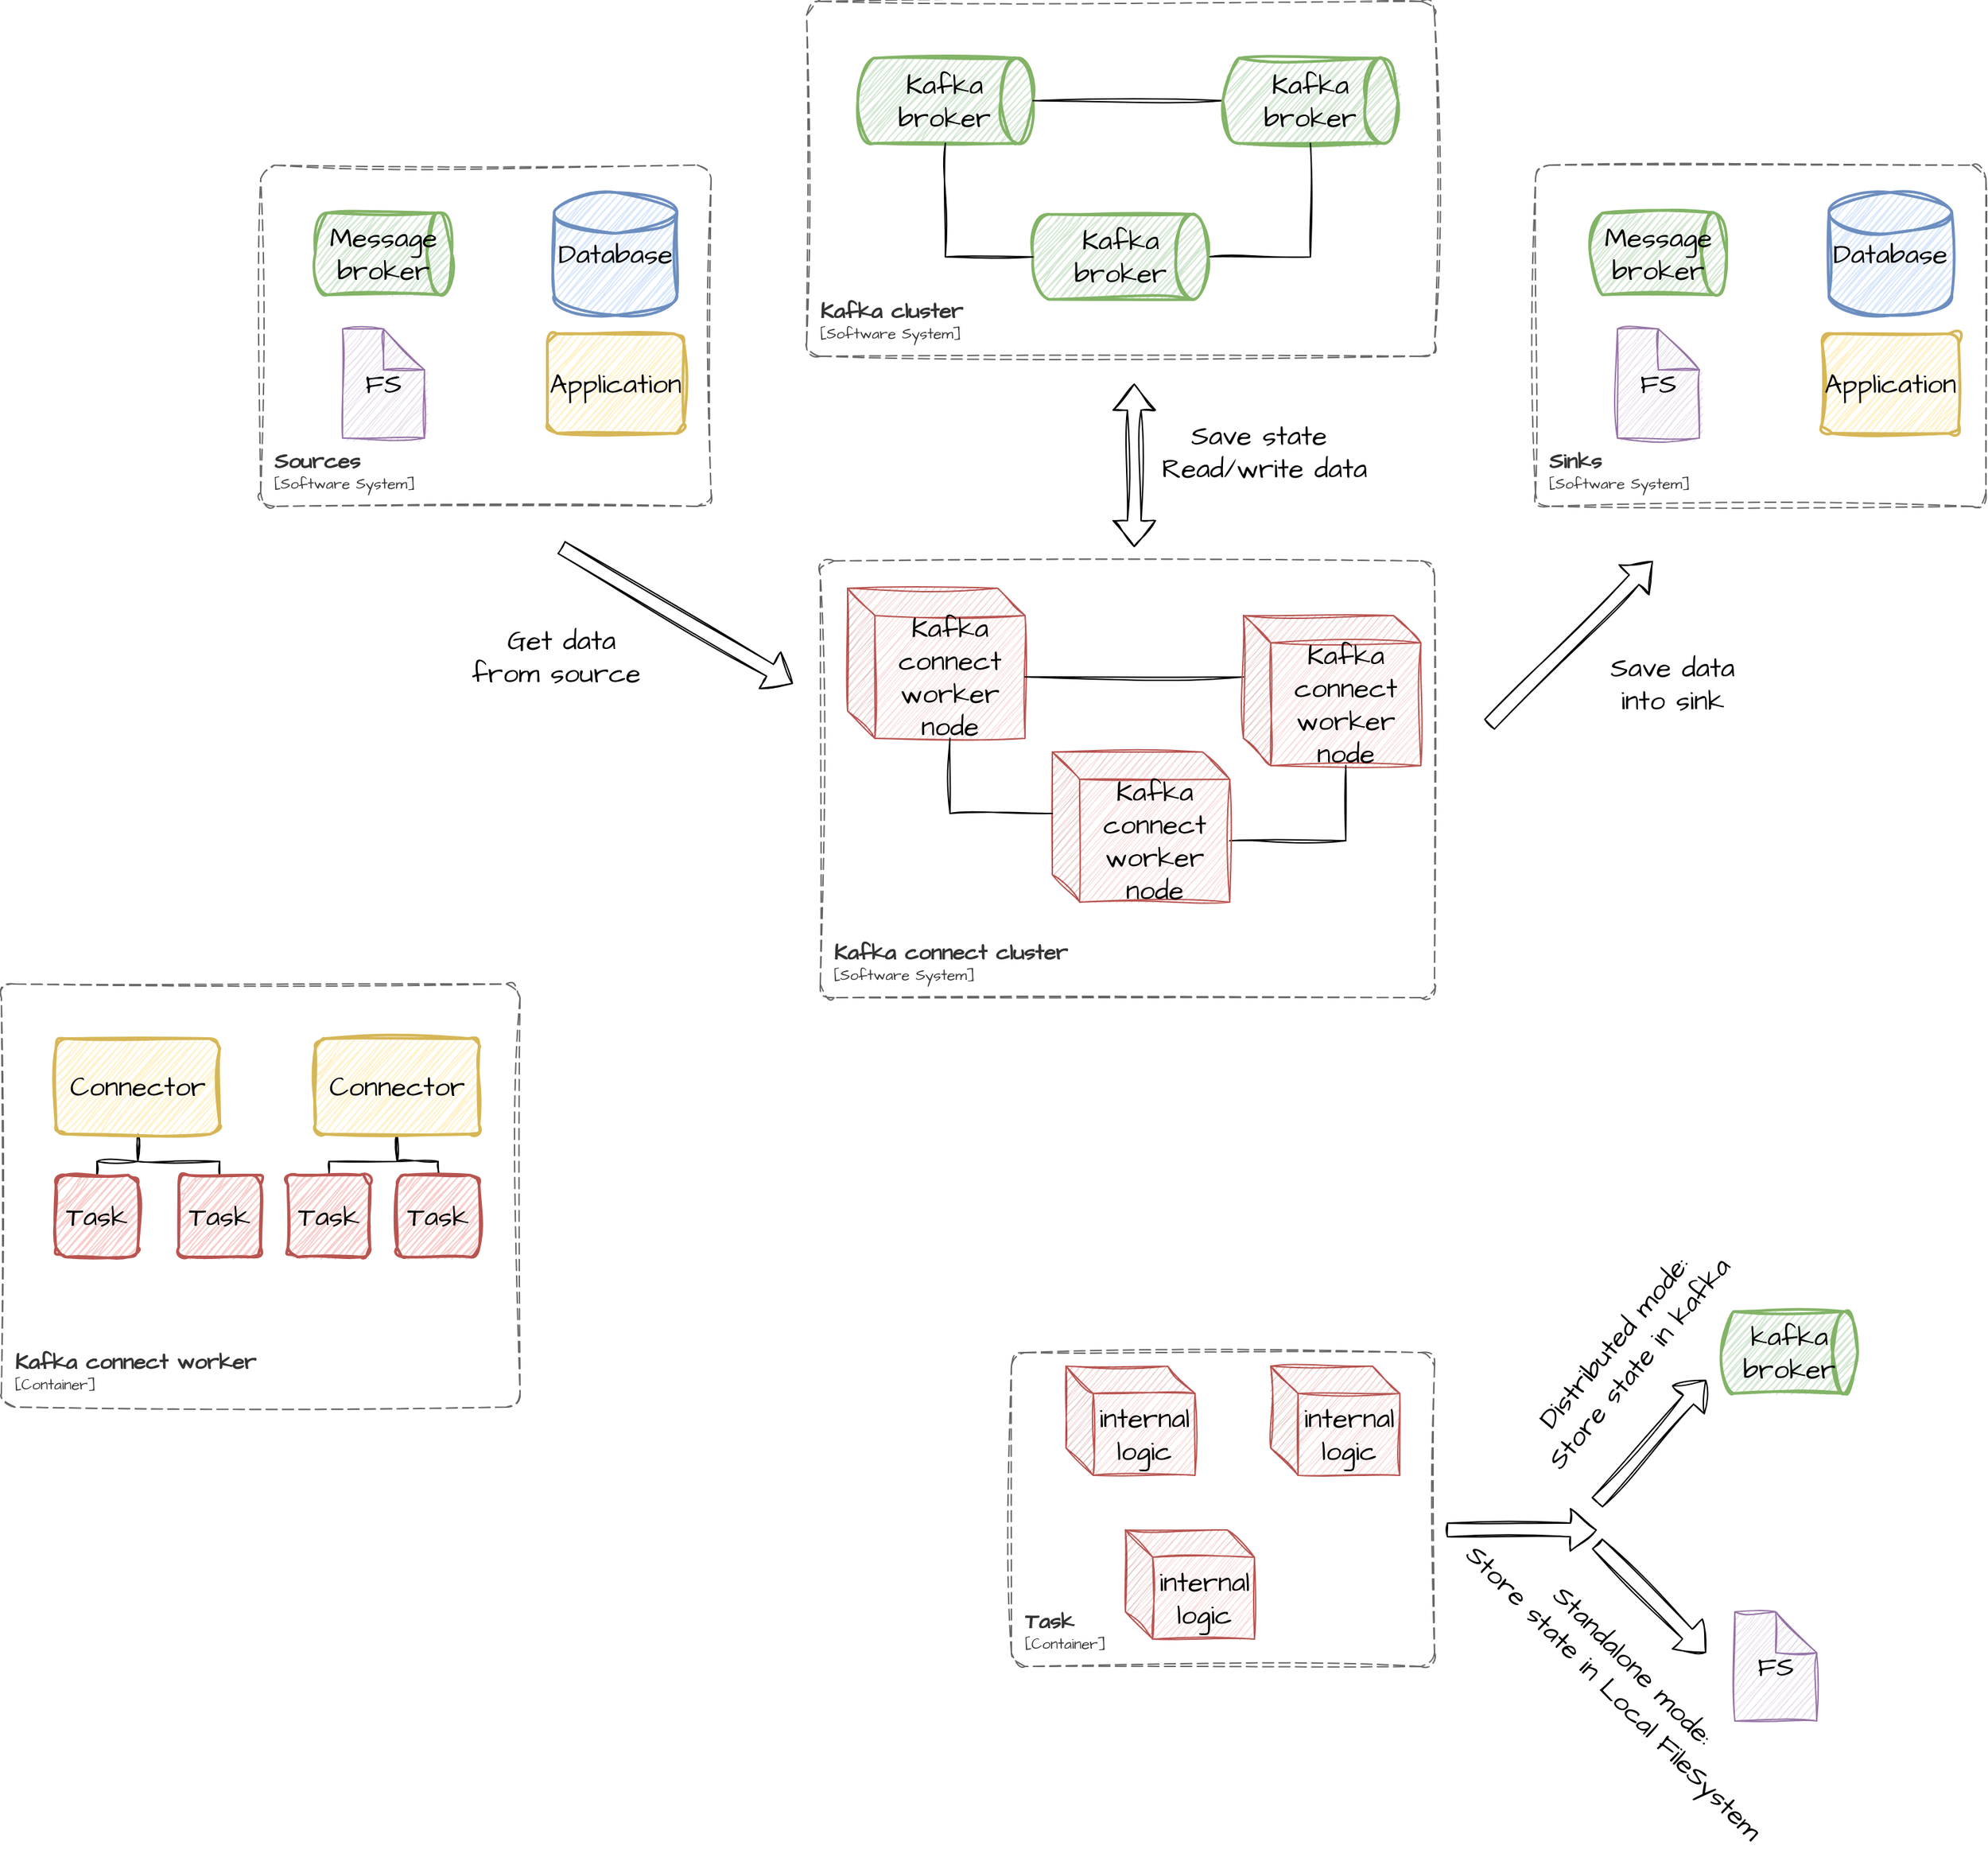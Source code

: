 <mxfile version="21.0.2" type="device"><diagram name="Page-1" id="x5lidyGt2dyA_7EBrP3c"><mxGraphModel dx="1937" dy="657" grid="1" gridSize="10" guides="1" tooltips="1" connect="1" arrows="1" fold="1" page="1" pageScale="1" pageWidth="827" pageHeight="1169" math="0" shadow="0"><root><mxCell id="0"/><mxCell id="1" parent="0"/><mxCell id="piIGE8BUMLIYtCIoh87c-18" value="" style="group" parent="1" vertex="1" connectable="0"><mxGeometry x="-120" y="40" width="460" height="260" as="geometry"/></mxCell><object placeholders="1" c4Name="Kafka cluster" c4Type="SystemScopeBoundary" c4Application="Software System" label="&lt;font style=&quot;font-size: 16px&quot;&gt;&lt;b&gt;&lt;div style=&quot;text-align: left&quot;&gt;%c4Name%&lt;/div&gt;&lt;/b&gt;&lt;/font&gt;&lt;div style=&quot;text-align: left&quot;&gt;[%c4Application%]&lt;/div&gt;" id="piIGE8BUMLIYtCIoh87c-10"><mxCell style="rounded=1;fontSize=11;whiteSpace=wrap;html=1;dashed=1;arcSize=20;fillColor=none;strokeColor=#666666;fontColor=#333333;labelBackgroundColor=none;align=left;verticalAlign=bottom;labelBorderColor=none;spacingTop=0;spacing=10;dashPattern=8 4;metaEdit=1;rotatable=0;perimeter=rectanglePerimeter;noLabel=0;labelPadding=0;allowArrows=0;connectable=0;expand=0;recursiveResize=0;editable=1;pointerEvents=0;absoluteArcSize=1;points=[[0.25,0,0],[0.5,0,0],[0.75,0,0],[1,0.25,0],[1,0.5,0],[1,0.75,0],[0.75,1,0],[0.5,1,0],[0.25,1,0],[0,0.75,0],[0,0.5,0],[0,0.25,0]];sketch=1;hachureGap=4;jiggle=2;curveFitting=1;fontFamily=Architects Daughter;fontSource=https%3A%2F%2Ffonts.googleapis.com%2Fcss%3Ffamily%3DArchitects%2BDaughter;" parent="piIGE8BUMLIYtCIoh87c-18" vertex="1"><mxGeometry width="460.0" height="260" as="geometry"/></mxCell></object><mxCell id="piIGE8BUMLIYtCIoh87c-12" value="Kafka broker" style="strokeWidth=2;html=1;shape=mxgraph.flowchart.direct_data;whiteSpace=wrap;sketch=1;hachureGap=4;jiggle=2;curveFitting=1;fontFamily=Architects Daughter;fontSource=https%3A%2F%2Ffonts.googleapis.com%2Fcss%3Ffamily%3DArchitects%2BDaughter;fontSize=20;fillColor=#d5e8d4;strokeColor=#82b366;" parent="piIGE8BUMLIYtCIoh87c-18" vertex="1"><mxGeometry x="37.442" y="41.6" width="128.372" height="62.4" as="geometry"/></mxCell><mxCell id="piIGE8BUMLIYtCIoh87c-17" style="edgeStyle=orthogonalEdgeStyle;rounded=0;sketch=1;hachureGap=4;jiggle=2;curveFitting=1;orthogonalLoop=1;jettySize=auto;html=1;exitX=0;exitY=0.5;exitDx=0;exitDy=0;exitPerimeter=0;entryX=1;entryY=0.5;entryDx=0;entryDy=0;entryPerimeter=0;fontFamily=Architects Daughter;fontSource=https%3A%2F%2Ffonts.googleapis.com%2Fcss%3Ffamily%3DArchitects%2BDaughter;fontSize=16;endArrow=none;endFill=0;" parent="piIGE8BUMLIYtCIoh87c-18" source="piIGE8BUMLIYtCIoh87c-13" target="piIGE8BUMLIYtCIoh87c-12" edge="1"><mxGeometry relative="1" as="geometry"/></mxCell><mxCell id="piIGE8BUMLIYtCIoh87c-13" value="Kafka broker" style="strokeWidth=2;html=1;shape=mxgraph.flowchart.direct_data;whiteSpace=wrap;sketch=1;hachureGap=4;jiggle=2;curveFitting=1;fontFamily=Architects Daughter;fontSource=https%3A%2F%2Ffonts.googleapis.com%2Fcss%3Ffamily%3DArchitects%2BDaughter;fontSize=20;fillColor=#d5e8d4;strokeColor=#82b366;" parent="piIGE8BUMLIYtCIoh87c-18" vertex="1"><mxGeometry x="304.884" y="41.6" width="128.372" height="62.4" as="geometry"/></mxCell><mxCell id="piIGE8BUMLIYtCIoh87c-16" style="edgeStyle=orthogonalEdgeStyle;rounded=0;sketch=1;hachureGap=4;jiggle=2;curveFitting=1;orthogonalLoop=1;jettySize=auto;html=1;exitX=1;exitY=0.5;exitDx=0;exitDy=0;exitPerimeter=0;entryX=0.5;entryY=1;entryDx=0;entryDy=0;entryPerimeter=0;fontFamily=Architects Daughter;fontSource=https%3A%2F%2Ffonts.googleapis.com%2Fcss%3Ffamily%3DArchitects%2BDaughter;fontSize=16;endArrow=none;endFill=0;" parent="piIGE8BUMLIYtCIoh87c-18" source="piIGE8BUMLIYtCIoh87c-14" target="piIGE8BUMLIYtCIoh87c-13" edge="1"><mxGeometry relative="1" as="geometry"/></mxCell><mxCell id="piIGE8BUMLIYtCIoh87c-14" value="Kafka broker" style="strokeWidth=2;html=1;shape=mxgraph.flowchart.direct_data;whiteSpace=wrap;sketch=1;hachureGap=4;jiggle=2;curveFitting=1;fontFamily=Architects Daughter;fontSource=https%3A%2F%2Ffonts.googleapis.com%2Fcss%3Ffamily%3DArchitects%2BDaughter;fontSize=20;fillColor=#d5e8d4;strokeColor=#82b366;" parent="piIGE8BUMLIYtCIoh87c-18" vertex="1"><mxGeometry x="165.814" y="156" width="128.372" height="62.4" as="geometry"/></mxCell><mxCell id="piIGE8BUMLIYtCIoh87c-15" style="edgeStyle=orthogonalEdgeStyle;rounded=0;sketch=1;hachureGap=4;jiggle=2;curveFitting=1;orthogonalLoop=1;jettySize=auto;html=1;exitX=0.5;exitY=1;exitDx=0;exitDy=0;exitPerimeter=0;entryX=0;entryY=0.5;entryDx=0;entryDy=0;entryPerimeter=0;fontFamily=Architects Daughter;fontSource=https%3A%2F%2Ffonts.googleapis.com%2Fcss%3Ffamily%3DArchitects%2BDaughter;fontSize=16;endArrow=none;endFill=0;" parent="piIGE8BUMLIYtCIoh87c-18" source="piIGE8BUMLIYtCIoh87c-12" target="piIGE8BUMLIYtCIoh87c-14" edge="1"><mxGeometry relative="1" as="geometry"/></mxCell><mxCell id="piIGE8BUMLIYtCIoh87c-38" value="" style="group" parent="1" vertex="1" connectable="0"><mxGeometry x="-110" y="450" width="450" height="320" as="geometry"/></mxCell><mxCell id="piIGE8BUMLIYtCIoh87c-31" value="Kafka connect worker node" style="shape=cube;whiteSpace=wrap;html=1;boundedLbl=1;backgroundOutline=1;darkOpacity=0.05;darkOpacity2=0.1;sketch=1;hachureGap=4;jiggle=2;curveFitting=1;fontFamily=Architects Daughter;fontSource=https%3A%2F%2Ffonts.googleapis.com%2Fcss%3Ffamily%3DArchitects%2BDaughter;fontSize=20;fillColor=#f8cecc;strokeColor=#b85450;" parent="piIGE8BUMLIYtCIoh87c-38" vertex="1"><mxGeometry x="20" y="20" width="130" height="110" as="geometry"/></mxCell><object placeholders="1" c4Name="Kafka connect cluster" c4Type="SystemScopeBoundary" c4Application="Software System" label="&lt;font style=&quot;font-size: 16px&quot;&gt;&lt;b&gt;&lt;div style=&quot;text-align: left&quot;&gt;%c4Name%&lt;/div&gt;&lt;/b&gt;&lt;/font&gt;&lt;div style=&quot;text-align: left&quot;&gt;[%c4Application%]&lt;/div&gt;" id="piIGE8BUMLIYtCIoh87c-19"><mxCell style="rounded=1;fontSize=11;whiteSpace=wrap;html=1;dashed=1;arcSize=20;fillColor=none;strokeColor=#666666;fontColor=#333333;labelBackgroundColor=none;align=left;verticalAlign=bottom;labelBorderColor=none;spacingTop=0;spacing=10;dashPattern=8 4;metaEdit=1;rotatable=0;perimeter=rectanglePerimeter;noLabel=0;labelPadding=0;allowArrows=0;connectable=0;expand=0;recursiveResize=0;editable=1;pointerEvents=0;absoluteArcSize=1;points=[[0.25,0,0],[0.5,0,0],[0.75,0,0],[1,0.25,0],[1,0.5,0],[1,0.75,0],[0.75,1,0],[0.5,1,0],[0.25,1,0],[0,0.75,0],[0,0.5,0],[0,0.25,0]];sketch=1;hachureGap=4;jiggle=2;curveFitting=1;fontFamily=Architects Daughter;fontSource=https%3A%2F%2Ffonts.googleapis.com%2Fcss%3Ffamily%3DArchitects%2BDaughter;" parent="piIGE8BUMLIYtCIoh87c-38" vertex="1"><mxGeometry width="450" height="320" as="geometry"/></mxCell></object><mxCell id="piIGE8BUMLIYtCIoh87c-37" style="edgeStyle=orthogonalEdgeStyle;rounded=0;sketch=1;hachureGap=4;jiggle=2;curveFitting=1;orthogonalLoop=1;jettySize=auto;html=1;exitX=0;exitY=0;exitDx=0;exitDy=45;exitPerimeter=0;entryX=0;entryY=0;entryDx=130;entryDy=65;entryPerimeter=0;fontFamily=Architects Daughter;fontSource=https%3A%2F%2Ffonts.googleapis.com%2Fcss%3Ffamily%3DArchitects%2BDaughter;fontSize=16;endArrow=none;endFill=0;" parent="piIGE8BUMLIYtCIoh87c-38" source="piIGE8BUMLIYtCIoh87c-33" target="piIGE8BUMLIYtCIoh87c-31" edge="1"><mxGeometry relative="1" as="geometry"/></mxCell><mxCell id="piIGE8BUMLIYtCIoh87c-33" value="Kafka connect worker node" style="shape=cube;whiteSpace=wrap;html=1;boundedLbl=1;backgroundOutline=1;darkOpacity=0.05;darkOpacity2=0.1;sketch=1;hachureGap=4;jiggle=2;curveFitting=1;fontFamily=Architects Daughter;fontSource=https%3A%2F%2Ffonts.googleapis.com%2Fcss%3Ffamily%3DArchitects%2BDaughter;fontSize=20;fillColor=#f8cecc;strokeColor=#b85450;" parent="piIGE8BUMLIYtCIoh87c-38" vertex="1"><mxGeometry x="310" y="40" width="130" height="110" as="geometry"/></mxCell><mxCell id="piIGE8BUMLIYtCIoh87c-36" style="edgeStyle=orthogonalEdgeStyle;rounded=0;sketch=1;hachureGap=4;jiggle=2;curveFitting=1;orthogonalLoop=1;jettySize=auto;html=1;exitX=0;exitY=0;exitDx=130;exitDy=65;exitPerimeter=0;entryX=0;entryY=0;entryDx=75;entryDy=110;entryPerimeter=0;fontFamily=Architects Daughter;fontSource=https%3A%2F%2Ffonts.googleapis.com%2Fcss%3Ffamily%3DArchitects%2BDaughter;fontSize=16;endArrow=none;endFill=0;" parent="piIGE8BUMLIYtCIoh87c-38" source="piIGE8BUMLIYtCIoh87c-34" target="piIGE8BUMLIYtCIoh87c-33" edge="1"><mxGeometry relative="1" as="geometry"/></mxCell><mxCell id="piIGE8BUMLIYtCIoh87c-34" value="Kafka connect worker node" style="shape=cube;whiteSpace=wrap;html=1;boundedLbl=1;backgroundOutline=1;darkOpacity=0.05;darkOpacity2=0.1;sketch=1;hachureGap=4;jiggle=2;curveFitting=1;fontFamily=Architects Daughter;fontSource=https%3A%2F%2Ffonts.googleapis.com%2Fcss%3Ffamily%3DArchitects%2BDaughter;fontSize=20;fillColor=#f8cecc;strokeColor=#b85450;" parent="piIGE8BUMLIYtCIoh87c-38" vertex="1"><mxGeometry x="170" y="140" width="130" height="110" as="geometry"/></mxCell><mxCell id="piIGE8BUMLIYtCIoh87c-35" style="edgeStyle=orthogonalEdgeStyle;rounded=0;sketch=1;hachureGap=4;jiggle=2;curveFitting=1;orthogonalLoop=1;jettySize=auto;html=1;exitX=0;exitY=0;exitDx=75;exitDy=110;exitPerimeter=0;entryX=0;entryY=0;entryDx=0;entryDy=45;entryPerimeter=0;fontFamily=Architects Daughter;fontSource=https%3A%2F%2Ffonts.googleapis.com%2Fcss%3Ffamily%3DArchitects%2BDaughter;fontSize=16;endArrow=none;endFill=0;" parent="piIGE8BUMLIYtCIoh87c-38" source="piIGE8BUMLIYtCIoh87c-31" target="piIGE8BUMLIYtCIoh87c-34" edge="1"><mxGeometry relative="1" as="geometry"/></mxCell><mxCell id="piIGE8BUMLIYtCIoh87c-40" value="" style="group" parent="1" vertex="1" connectable="0"><mxGeometry x="-520" y="160" width="330" height="250" as="geometry"/></mxCell><object placeholders="1" c4Name="Sources" c4Type="SystemScopeBoundary" c4Application="Software System" label="&lt;font style=&quot;font-size: 16px&quot;&gt;&lt;b&gt;&lt;div style=&quot;text-align: left&quot;&gt;%c4Name%&lt;/div&gt;&lt;/b&gt;&lt;/font&gt;&lt;div style=&quot;text-align: left&quot;&gt;[%c4Application%]&lt;/div&gt;" id="piIGE8BUMLIYtCIoh87c-27"><mxCell style="rounded=1;fontSize=11;whiteSpace=wrap;html=1;dashed=1;arcSize=20;fillColor=none;strokeColor=#666666;fontColor=#333333;labelBackgroundColor=none;align=left;verticalAlign=bottom;labelBorderColor=none;spacingTop=0;spacing=10;dashPattern=8 4;metaEdit=1;rotatable=0;perimeter=rectanglePerimeter;noLabel=0;labelPadding=0;allowArrows=0;connectable=0;expand=0;recursiveResize=0;editable=1;pointerEvents=0;absoluteArcSize=1;points=[[0.25,0,0],[0.5,0,0],[0.75,0,0],[1,0.25,0],[1,0.5,0],[1,0.75,0],[0.75,1,0],[0.5,1,0],[0.25,1,0],[0,0.75,0],[0,0.5,0],[0,0.25,0]];sketch=1;hachureGap=4;jiggle=2;curveFitting=1;fontFamily=Architects Daughter;fontSource=https%3A%2F%2Ffonts.googleapis.com%2Fcss%3Ffamily%3DArchitects%2BDaughter;" parent="piIGE8BUMLIYtCIoh87c-40" vertex="1"><mxGeometry width="330" height="250" as="geometry"/></mxCell></object><mxCell id="piIGE8BUMLIYtCIoh87c-28" value="Message broker" style="strokeWidth=2;html=1;shape=mxgraph.flowchart.direct_data;whiteSpace=wrap;sketch=1;hachureGap=4;jiggle=2;curveFitting=1;fontFamily=Architects Daughter;fontSource=https%3A%2F%2Ffonts.googleapis.com%2Fcss%3Ffamily%3DArchitects%2BDaughter;fontSize=20;fillColor=#d5e8d4;strokeColor=#82b366;" parent="piIGE8BUMLIYtCIoh87c-40" vertex="1"><mxGeometry x="40" y="35" width="100" height="60" as="geometry"/></mxCell><mxCell id="piIGE8BUMLIYtCIoh87c-29" value="Database" style="strokeWidth=2;html=1;shape=mxgraph.flowchart.database;whiteSpace=wrap;sketch=1;hachureGap=4;jiggle=2;curveFitting=1;fontFamily=Architects Daughter;fontSource=https%3A%2F%2Ffonts.googleapis.com%2Fcss%3Ffamily%3DArchitects%2BDaughter;fontSize=20;fillColor=#dae8fc;strokeColor=#6c8ebf;" parent="piIGE8BUMLIYtCIoh87c-40" vertex="1"><mxGeometry x="215" y="20" width="90" height="90" as="geometry"/></mxCell><mxCell id="piIGE8BUMLIYtCIoh87c-30" value="Application" style="rounded=1;whiteSpace=wrap;html=1;absoluteArcSize=1;arcSize=14;strokeWidth=2;sketch=1;hachureGap=4;jiggle=2;curveFitting=1;fontFamily=Architects Daughter;fontSource=https%3A%2F%2Ffonts.googleapis.com%2Fcss%3Ffamily%3DArchitects%2BDaughter;fontSize=20;fillColor=#fff2cc;strokeColor=#d6b656;" parent="piIGE8BUMLIYtCIoh87c-40" vertex="1"><mxGeometry x="210" y="123.5" width="100" height="73" as="geometry"/></mxCell><mxCell id="piIGE8BUMLIYtCIoh87c-39" value="FS" style="shape=note;whiteSpace=wrap;html=1;backgroundOutline=1;darkOpacity=0.05;sketch=1;hachureGap=4;jiggle=2;curveFitting=1;fontFamily=Architects Daughter;fontSource=https%3A%2F%2Ffonts.googleapis.com%2Fcss%3Ffamily%3DArchitects%2BDaughter;fontSize=20;fillColor=#e1d5e7;strokeColor=#9673a6;" parent="piIGE8BUMLIYtCIoh87c-40" vertex="1"><mxGeometry x="60" y="120" width="60" height="80" as="geometry"/></mxCell><mxCell id="piIGE8BUMLIYtCIoh87c-41" value="" style="group" parent="1" vertex="1" connectable="0"><mxGeometry x="414" y="160" width="330" height="250" as="geometry"/></mxCell><object placeholders="1" c4Name="Sinks" c4Type="SystemScopeBoundary" c4Application="Software System" label="&lt;font style=&quot;font-size: 16px&quot;&gt;&lt;b&gt;&lt;div style=&quot;text-align: left&quot;&gt;%c4Name%&lt;/div&gt;&lt;/b&gt;&lt;/font&gt;&lt;div style=&quot;text-align: left&quot;&gt;[%c4Application%]&lt;/div&gt;" id="piIGE8BUMLIYtCIoh87c-42"><mxCell style="rounded=1;fontSize=11;whiteSpace=wrap;html=1;dashed=1;arcSize=20;fillColor=none;strokeColor=#666666;fontColor=#333333;labelBackgroundColor=none;align=left;verticalAlign=bottom;labelBorderColor=none;spacingTop=0;spacing=10;dashPattern=8 4;metaEdit=1;rotatable=0;perimeter=rectanglePerimeter;noLabel=0;labelPadding=0;allowArrows=0;connectable=0;expand=0;recursiveResize=0;editable=1;pointerEvents=0;absoluteArcSize=1;points=[[0.25,0,0],[0.5,0,0],[0.75,0,0],[1,0.25,0],[1,0.5,0],[1,0.75,0],[0.75,1,0],[0.5,1,0],[0.25,1,0],[0,0.75,0],[0,0.5,0],[0,0.25,0]];sketch=1;hachureGap=4;jiggle=2;curveFitting=1;fontFamily=Architects Daughter;fontSource=https%3A%2F%2Ffonts.googleapis.com%2Fcss%3Ffamily%3DArchitects%2BDaughter;" parent="piIGE8BUMLIYtCIoh87c-41" vertex="1"><mxGeometry width="330" height="250" as="geometry"/></mxCell></object><mxCell id="piIGE8BUMLIYtCIoh87c-43" value="Message broker" style="strokeWidth=2;html=1;shape=mxgraph.flowchart.direct_data;whiteSpace=wrap;sketch=1;hachureGap=4;jiggle=2;curveFitting=1;fontFamily=Architects Daughter;fontSource=https%3A%2F%2Ffonts.googleapis.com%2Fcss%3Ffamily%3DArchitects%2BDaughter;fontSize=20;fillColor=#d5e8d4;strokeColor=#82b366;" parent="piIGE8BUMLIYtCIoh87c-41" vertex="1"><mxGeometry x="40" y="35" width="100" height="60" as="geometry"/></mxCell><mxCell id="piIGE8BUMLIYtCIoh87c-44" value="Database" style="strokeWidth=2;html=1;shape=mxgraph.flowchart.database;whiteSpace=wrap;sketch=1;hachureGap=4;jiggle=2;curveFitting=1;fontFamily=Architects Daughter;fontSource=https%3A%2F%2Ffonts.googleapis.com%2Fcss%3Ffamily%3DArchitects%2BDaughter;fontSize=20;fillColor=#dae8fc;strokeColor=#6c8ebf;" parent="piIGE8BUMLIYtCIoh87c-41" vertex="1"><mxGeometry x="215" y="20" width="90" height="90" as="geometry"/></mxCell><mxCell id="piIGE8BUMLIYtCIoh87c-45" value="Application" style="rounded=1;whiteSpace=wrap;html=1;absoluteArcSize=1;arcSize=14;strokeWidth=2;sketch=1;hachureGap=4;jiggle=2;curveFitting=1;fontFamily=Architects Daughter;fontSource=https%3A%2F%2Ffonts.googleapis.com%2Fcss%3Ffamily%3DArchitects%2BDaughter;fontSize=20;fillColor=#fff2cc;strokeColor=#d6b656;" parent="piIGE8BUMLIYtCIoh87c-41" vertex="1"><mxGeometry x="210" y="123.5" width="100" height="73" as="geometry"/></mxCell><mxCell id="piIGE8BUMLIYtCIoh87c-46" value="FS" style="shape=note;whiteSpace=wrap;html=1;backgroundOutline=1;darkOpacity=0.05;sketch=1;hachureGap=4;jiggle=2;curveFitting=1;fontFamily=Architects Daughter;fontSource=https%3A%2F%2Ffonts.googleapis.com%2Fcss%3Ffamily%3DArchitects%2BDaughter;fontSize=20;fillColor=#e1d5e7;strokeColor=#9673a6;" parent="piIGE8BUMLIYtCIoh87c-41" vertex="1"><mxGeometry x="60" y="120" width="60" height="80" as="geometry"/></mxCell><mxCell id="piIGE8BUMLIYtCIoh87c-47" value="" style="shape=flexArrow;endArrow=classic;startArrow=classic;html=1;rounded=0;sketch=1;hachureGap=4;jiggle=2;curveFitting=1;fontFamily=Architects Daughter;fontSource=https%3A%2F%2Ffonts.googleapis.com%2Fcss%3Ffamily%3DArchitects%2BDaughter;fontSize=16;" parent="1" edge="1"><mxGeometry width="100" height="100" relative="1" as="geometry"><mxPoint x="120" y="440" as="sourcePoint"/><mxPoint x="120" y="320" as="targetPoint"/></mxGeometry></mxCell><mxCell id="piIGE8BUMLIYtCIoh87c-48" value="" style="shape=flexArrow;endArrow=classic;html=1;rounded=0;sketch=1;hachureGap=4;jiggle=2;curveFitting=1;fontFamily=Architects Daughter;fontSource=https%3A%2F%2Ffonts.googleapis.com%2Fcss%3Ffamily%3DArchitects%2BDaughter;fontSize=16;" parent="1" edge="1"><mxGeometry width="50" height="50" relative="1" as="geometry"><mxPoint x="-300" y="440" as="sourcePoint"/><mxPoint x="-130" y="540" as="targetPoint"/></mxGeometry></mxCell><mxCell id="piIGE8BUMLIYtCIoh87c-49" value="" style="shape=flexArrow;endArrow=classic;html=1;rounded=0;sketch=1;hachureGap=4;jiggle=2;curveFitting=1;fontFamily=Architects Daughter;fontSource=https%3A%2F%2Ffonts.googleapis.com%2Fcss%3Ffamily%3DArchitects%2BDaughter;fontSize=16;" parent="1" edge="1"><mxGeometry width="50" height="50" relative="1" as="geometry"><mxPoint x="380.0" y="570" as="sourcePoint"/><mxPoint x="500" y="450" as="targetPoint"/></mxGeometry></mxCell><mxCell id="piIGE8BUMLIYtCIoh87c-50" value="Save state&amp;nbsp;&lt;br&gt;Read/write data" style="text;html=1;align=center;verticalAlign=middle;resizable=0;points=[];autosize=1;strokeColor=none;fillColor=none;fontSize=20;fontFamily=Architects Daughter;" parent="1" vertex="1"><mxGeometry x="130" y="340" width="170" height="60" as="geometry"/></mxCell><mxCell id="piIGE8BUMLIYtCIoh87c-51" value="Get data &lt;br&gt;from source&amp;nbsp;" style="text;html=1;align=center;verticalAlign=middle;resizable=0;points=[];autosize=1;strokeColor=none;fillColor=none;fontSize=20;fontFamily=Architects Daughter;" parent="1" vertex="1"><mxGeometry x="-380" y="490" width="160" height="60" as="geometry"/></mxCell><mxCell id="piIGE8BUMLIYtCIoh87c-52" value="Save data&lt;br&gt;into sink" style="text;html=1;align=center;verticalAlign=middle;resizable=0;points=[];autosize=1;strokeColor=none;fillColor=none;fontSize=20;fontFamily=Architects Daughter;" parent="1" vertex="1"><mxGeometry x="459" y="510" width="110" height="60" as="geometry"/></mxCell><object placeholders="1" c4Name="Kafka connect worker" c4Type="ContainerScopeBoundary" c4Application="Container" label="&lt;font style=&quot;font-size: 16px&quot;&gt;&lt;b&gt;&lt;div style=&quot;text-align: left&quot;&gt;%c4Name%&lt;/div&gt;&lt;/b&gt;&lt;/font&gt;&lt;div style=&quot;text-align: left&quot;&gt;[%c4Application%]&lt;/div&gt;" id="piIGE8BUMLIYtCIoh87c-53"><mxCell style="rounded=1;fontSize=11;whiteSpace=wrap;html=1;dashed=1;arcSize=20;fillColor=none;strokeColor=#666666;fontColor=#333333;labelBackgroundColor=none;align=left;verticalAlign=bottom;labelBorderColor=none;spacingTop=0;spacing=10;dashPattern=8 4;metaEdit=1;rotatable=0;perimeter=rectanglePerimeter;noLabel=0;labelPadding=0;allowArrows=0;connectable=0;expand=0;recursiveResize=0;editable=1;pointerEvents=0;absoluteArcSize=1;points=[[0.25,0,0],[0.5,0,0],[0.75,0,0],[1,0.25,0],[1,0.5,0],[1,0.75,0],[0.75,1,0],[0.5,1,0],[0.25,1,0],[0,0.75,0],[0,0.5,0],[0,0.25,0]];sketch=1;hachureGap=4;jiggle=2;curveFitting=1;fontFamily=Architects Daughter;fontSource=https%3A%2F%2Ffonts.googleapis.com%2Fcss%3Ffamily%3DArchitects%2BDaughter;" parent="1" vertex="1"><mxGeometry x="-710" y="760" width="380" height="310" as="geometry"/></mxCell></object><mxCell id="piIGE8BUMLIYtCIoh87c-61" style="edgeStyle=orthogonalEdgeStyle;rounded=0;sketch=1;hachureGap=4;jiggle=2;curveFitting=1;orthogonalLoop=1;jettySize=auto;html=1;exitX=0.5;exitY=1;exitDx=0;exitDy=0;entryX=0.5;entryY=0;entryDx=0;entryDy=0;fontFamily=Architects Daughter;fontSource=https%3A%2F%2Ffonts.googleapis.com%2Fcss%3Ffamily%3DArchitects%2BDaughter;fontSize=16;endArrow=none;endFill=0;" parent="1" source="piIGE8BUMLIYtCIoh87c-54" target="piIGE8BUMLIYtCIoh87c-56" edge="1"><mxGeometry relative="1" as="geometry"/></mxCell><mxCell id="piIGE8BUMLIYtCIoh87c-62" style="edgeStyle=orthogonalEdgeStyle;rounded=0;sketch=1;hachureGap=4;jiggle=2;curveFitting=1;orthogonalLoop=1;jettySize=auto;html=1;exitX=0.5;exitY=1;exitDx=0;exitDy=0;entryX=0.5;entryY=0;entryDx=0;entryDy=0;fontFamily=Architects Daughter;fontSource=https%3A%2F%2Ffonts.googleapis.com%2Fcss%3Ffamily%3DArchitects%2BDaughter;fontSize=16;endArrow=none;endFill=0;" parent="1" source="piIGE8BUMLIYtCIoh87c-54" target="piIGE8BUMLIYtCIoh87c-57" edge="1"><mxGeometry relative="1" as="geometry"/></mxCell><mxCell id="piIGE8BUMLIYtCIoh87c-54" value="Connector" style="rounded=1;whiteSpace=wrap;html=1;absoluteArcSize=1;arcSize=14;strokeWidth=2;sketch=1;hachureGap=4;jiggle=2;curveFitting=1;fontFamily=Architects Daughter;fontSource=https%3A%2F%2Ffonts.googleapis.com%2Fcss%3Ffamily%3DArchitects%2BDaughter;fontSize=20;fillColor=#fff2cc;strokeColor=#d6b656;" parent="1" vertex="1"><mxGeometry x="-670" y="800" width="120" height="70" as="geometry"/></mxCell><mxCell id="piIGE8BUMLIYtCIoh87c-63" style="edgeStyle=orthogonalEdgeStyle;rounded=0;sketch=1;hachureGap=4;jiggle=2;curveFitting=1;orthogonalLoop=1;jettySize=auto;html=1;exitX=0.5;exitY=1;exitDx=0;exitDy=0;entryX=0.5;entryY=0;entryDx=0;entryDy=0;fontFamily=Architects Daughter;fontSource=https%3A%2F%2Ffonts.googleapis.com%2Fcss%3Ffamily%3DArchitects%2BDaughter;fontSize=16;endArrow=none;endFill=0;" parent="1" source="piIGE8BUMLIYtCIoh87c-55" target="piIGE8BUMLIYtCIoh87c-58" edge="1"><mxGeometry relative="1" as="geometry"/></mxCell><mxCell id="piIGE8BUMLIYtCIoh87c-64" style="edgeStyle=orthogonalEdgeStyle;rounded=0;sketch=1;hachureGap=4;jiggle=2;curveFitting=1;orthogonalLoop=1;jettySize=auto;html=1;exitX=0.5;exitY=1;exitDx=0;exitDy=0;entryX=0.5;entryY=0;entryDx=0;entryDy=0;fontFamily=Architects Daughter;fontSource=https%3A%2F%2Ffonts.googleapis.com%2Fcss%3Ffamily%3DArchitects%2BDaughter;fontSize=16;endArrow=none;endFill=0;" parent="1" source="piIGE8BUMLIYtCIoh87c-55" target="piIGE8BUMLIYtCIoh87c-59" edge="1"><mxGeometry relative="1" as="geometry"/></mxCell><mxCell id="piIGE8BUMLIYtCIoh87c-55" value="Connector" style="rounded=1;whiteSpace=wrap;html=1;absoluteArcSize=1;arcSize=14;strokeWidth=2;sketch=1;hachureGap=4;jiggle=2;curveFitting=1;fontFamily=Architects Daughter;fontSource=https%3A%2F%2Ffonts.googleapis.com%2Fcss%3Ffamily%3DArchitects%2BDaughter;fontSize=20;fillColor=#fff2cc;strokeColor=#d6b656;" parent="1" vertex="1"><mxGeometry x="-480" y="800" width="120" height="70" as="geometry"/></mxCell><mxCell id="piIGE8BUMLIYtCIoh87c-56" value="Task" style="rounded=1;whiteSpace=wrap;html=1;absoluteArcSize=1;arcSize=14;strokeWidth=2;sketch=1;hachureGap=4;jiggle=2;curveFitting=1;fontFamily=Architects Daughter;fontSource=https%3A%2F%2Ffonts.googleapis.com%2Fcss%3Ffamily%3DArchitects%2BDaughter;fontSize=20;fillColor=#f8cecc;strokeColor=#b85450;" parent="1" vertex="1"><mxGeometry x="-670" y="900" width="60" height="60" as="geometry"/></mxCell><mxCell id="piIGE8BUMLIYtCIoh87c-57" value="Task" style="rounded=1;whiteSpace=wrap;html=1;absoluteArcSize=1;arcSize=14;strokeWidth=2;sketch=1;hachureGap=4;jiggle=2;curveFitting=1;fontFamily=Architects Daughter;fontSource=https%3A%2F%2Ffonts.googleapis.com%2Fcss%3Ffamily%3DArchitects%2BDaughter;fontSize=20;fillColor=#f8cecc;strokeColor=#b85450;" parent="1" vertex="1"><mxGeometry x="-580" y="900" width="60" height="60" as="geometry"/></mxCell><mxCell id="piIGE8BUMLIYtCIoh87c-58" value="Task" style="rounded=1;whiteSpace=wrap;html=1;absoluteArcSize=1;arcSize=14;strokeWidth=2;sketch=1;hachureGap=4;jiggle=2;curveFitting=1;fontFamily=Architects Daughter;fontSource=https%3A%2F%2Ffonts.googleapis.com%2Fcss%3Ffamily%3DArchitects%2BDaughter;fontSize=20;fillColor=#f8cecc;strokeColor=#b85450;" parent="1" vertex="1"><mxGeometry x="-500" y="900" width="60" height="60" as="geometry"/></mxCell><mxCell id="piIGE8BUMLIYtCIoh87c-59" value="Task" style="rounded=1;whiteSpace=wrap;html=1;absoluteArcSize=1;arcSize=14;strokeWidth=2;sketch=1;hachureGap=4;jiggle=2;curveFitting=1;fontFamily=Architects Daughter;fontSource=https%3A%2F%2Ffonts.googleapis.com%2Fcss%3Ffamily%3DArchitects%2BDaughter;fontSize=20;fillColor=#f8cecc;strokeColor=#b85450;" parent="1" vertex="1"><mxGeometry x="-420" y="900" width="60" height="60" as="geometry"/></mxCell><object placeholders="1" c4Name="Task" c4Type="ContainerScopeBoundary" c4Application="Container" label="&lt;font style=&quot;font-size: 16px&quot;&gt;&lt;b&gt;&lt;div style=&quot;text-align: left&quot;&gt;%c4Name%&lt;/div&gt;&lt;/b&gt;&lt;/font&gt;&lt;div style=&quot;text-align: left&quot;&gt;[%c4Application%]&lt;/div&gt;" id="BXxv7Mt1c0k8-cqSxBr2-15"><mxCell style="rounded=1;fontSize=11;whiteSpace=wrap;html=1;dashed=1;arcSize=20;fillColor=none;strokeColor=#666666;fontColor=#333333;labelBackgroundColor=none;align=left;verticalAlign=bottom;labelBorderColor=none;spacingTop=0;spacing=10;dashPattern=8 4;metaEdit=1;rotatable=0;perimeter=rectanglePerimeter;noLabel=0;labelPadding=0;allowArrows=0;connectable=0;expand=0;recursiveResize=0;editable=1;pointerEvents=0;absoluteArcSize=1;points=[[0.25,0,0],[0.5,0,0],[0.75,0,0],[1,0.25,0],[1,0.5,0],[1,0.75,0],[0.75,1,0],[0.5,1,0],[0.25,1,0],[0,0.75,0],[0,0.5,0],[0,0.25,0]];sketch=1;hachureGap=4;jiggle=2;curveFitting=1;fontFamily=Architects Daughter;fontSource=https%3A%2F%2Ffonts.googleapis.com%2Fcss%3Ffamily%3DArchitects%2BDaughter;" vertex="1" parent="1"><mxGeometry x="30" y="1030" width="310" height="230" as="geometry"/></mxCell></object><mxCell id="BXxv7Mt1c0k8-cqSxBr2-16" value="internal logic" style="shape=cube;whiteSpace=wrap;html=1;boundedLbl=1;backgroundOutline=1;darkOpacity=0.05;darkOpacity2=0.1;sketch=1;hachureGap=4;jiggle=2;curveFitting=1;fontFamily=Architects Daughter;fontSource=https%3A%2F%2Ffonts.googleapis.com%2Fcss%3Ffamily%3DArchitects%2BDaughter;fontSize=20;fillColor=#f8cecc;strokeColor=#b85450;" vertex="1" parent="1"><mxGeometry x="70" y="1040" width="94.55" height="80" as="geometry"/></mxCell><mxCell id="BXxv7Mt1c0k8-cqSxBr2-17" value="internal logic" style="shape=cube;whiteSpace=wrap;html=1;boundedLbl=1;backgroundOutline=1;darkOpacity=0.05;darkOpacity2=0.1;sketch=1;hachureGap=4;jiggle=2;curveFitting=1;fontFamily=Architects Daughter;fontSource=https%3A%2F%2Ffonts.googleapis.com%2Fcss%3Ffamily%3DArchitects%2BDaughter;fontSize=20;fillColor=#f8cecc;strokeColor=#b85450;" vertex="1" parent="1"><mxGeometry x="220" y="1040" width="94.55" height="80" as="geometry"/></mxCell><mxCell id="BXxv7Mt1c0k8-cqSxBr2-18" value="internal logic" style="shape=cube;whiteSpace=wrap;html=1;boundedLbl=1;backgroundOutline=1;darkOpacity=0.05;darkOpacity2=0.1;sketch=1;hachureGap=4;jiggle=2;curveFitting=1;fontFamily=Architects Daughter;fontSource=https%3A%2F%2Ffonts.googleapis.com%2Fcss%3Ffamily%3DArchitects%2BDaughter;fontSize=20;fillColor=#f8cecc;strokeColor=#b85450;" vertex="1" parent="1"><mxGeometry x="113.55" y="1160" width="94.55" height="80" as="geometry"/></mxCell><mxCell id="BXxv7Mt1c0k8-cqSxBr2-19" value="kafka broker" style="strokeWidth=2;html=1;shape=mxgraph.flowchart.direct_data;whiteSpace=wrap;sketch=1;hachureGap=4;jiggle=2;curveFitting=1;fontFamily=Architects Daughter;fontSource=https%3A%2F%2Ffonts.googleapis.com%2Fcss%3Ffamily%3DArchitects%2BDaughter;fontSize=20;fillColor=#d5e8d4;strokeColor=#82b366;" vertex="1" parent="1"><mxGeometry x="550" y="1000" width="100" height="60" as="geometry"/></mxCell><mxCell id="BXxv7Mt1c0k8-cqSxBr2-20" value="FS" style="shape=note;whiteSpace=wrap;html=1;backgroundOutline=1;darkOpacity=0.05;sketch=1;hachureGap=4;jiggle=2;curveFitting=1;fontFamily=Architects Daughter;fontSource=https%3A%2F%2Ffonts.googleapis.com%2Fcss%3Ffamily%3DArchitects%2BDaughter;fontSize=20;fillColor=#e1d5e7;strokeColor=#9673a6;" vertex="1" parent="1"><mxGeometry x="560" y="1220" width="60" height="80" as="geometry"/></mxCell><mxCell id="BXxv7Mt1c0k8-cqSxBr2-21" value="" style="shape=flexArrow;endArrow=classic;html=1;rounded=0;sketch=1;hachureGap=4;jiggle=2;curveFitting=1;fontFamily=Architects Daughter;fontSource=https%3A%2F%2Ffonts.googleapis.com%2Fcss%3Ffamily%3DArchitects%2BDaughter;fontSize=16;" edge="1" parent="1"><mxGeometry width="50" height="50" relative="1" as="geometry"><mxPoint x="349" y="1160" as="sourcePoint"/><mxPoint x="459" y="1160" as="targetPoint"/></mxGeometry></mxCell><mxCell id="BXxv7Mt1c0k8-cqSxBr2-22" value="" style="shape=flexArrow;endArrow=classic;html=1;rounded=0;sketch=1;hachureGap=4;jiggle=2;curveFitting=1;fontFamily=Architects Daughter;fontSource=https%3A%2F%2Ffonts.googleapis.com%2Fcss%3Ffamily%3DArchitects%2BDaughter;fontSize=16;" edge="1" parent="1"><mxGeometry width="50" height="50" relative="1" as="geometry"><mxPoint x="459" y="1140" as="sourcePoint"/><mxPoint x="539" y="1050" as="targetPoint"/></mxGeometry></mxCell><mxCell id="BXxv7Mt1c0k8-cqSxBr2-23" value="" style="shape=flexArrow;endArrow=classic;html=1;rounded=0;sketch=1;hachureGap=4;jiggle=2;curveFitting=1;fontFamily=Architects Daughter;fontSource=https%3A%2F%2Ffonts.googleapis.com%2Fcss%3Ffamily%3DArchitects%2BDaughter;fontSize=16;" edge="1" parent="1"><mxGeometry width="50" height="50" relative="1" as="geometry"><mxPoint x="459" y="1170" as="sourcePoint"/><mxPoint x="539" y="1250" as="targetPoint"/></mxGeometry></mxCell><mxCell id="BXxv7Mt1c0k8-cqSxBr2-24" value="Distributed mode: &lt;br&gt;Store state in kafka" style="text;html=1;align=center;verticalAlign=middle;resizable=0;points=[];autosize=1;strokeColor=none;fillColor=none;fontSize=20;fontFamily=Architects Daughter;rotation=-50;" vertex="1" parent="1"><mxGeometry x="370" y="1000" width="220" height="60" as="geometry"/></mxCell><mxCell id="BXxv7Mt1c0k8-cqSxBr2-25" value="Standalone mode:&amp;nbsp;&lt;br&gt;Store state in Local FileSystem" style="text;html=1;align=center;verticalAlign=middle;resizable=0;points=[];autosize=1;strokeColor=none;fillColor=none;fontSize=20;fontFamily=Architects Daughter;rotation=45;" vertex="1" parent="1"><mxGeometry x="320" y="1240" width="320" height="60" as="geometry"/></mxCell></root></mxGraphModel></diagram></mxfile>